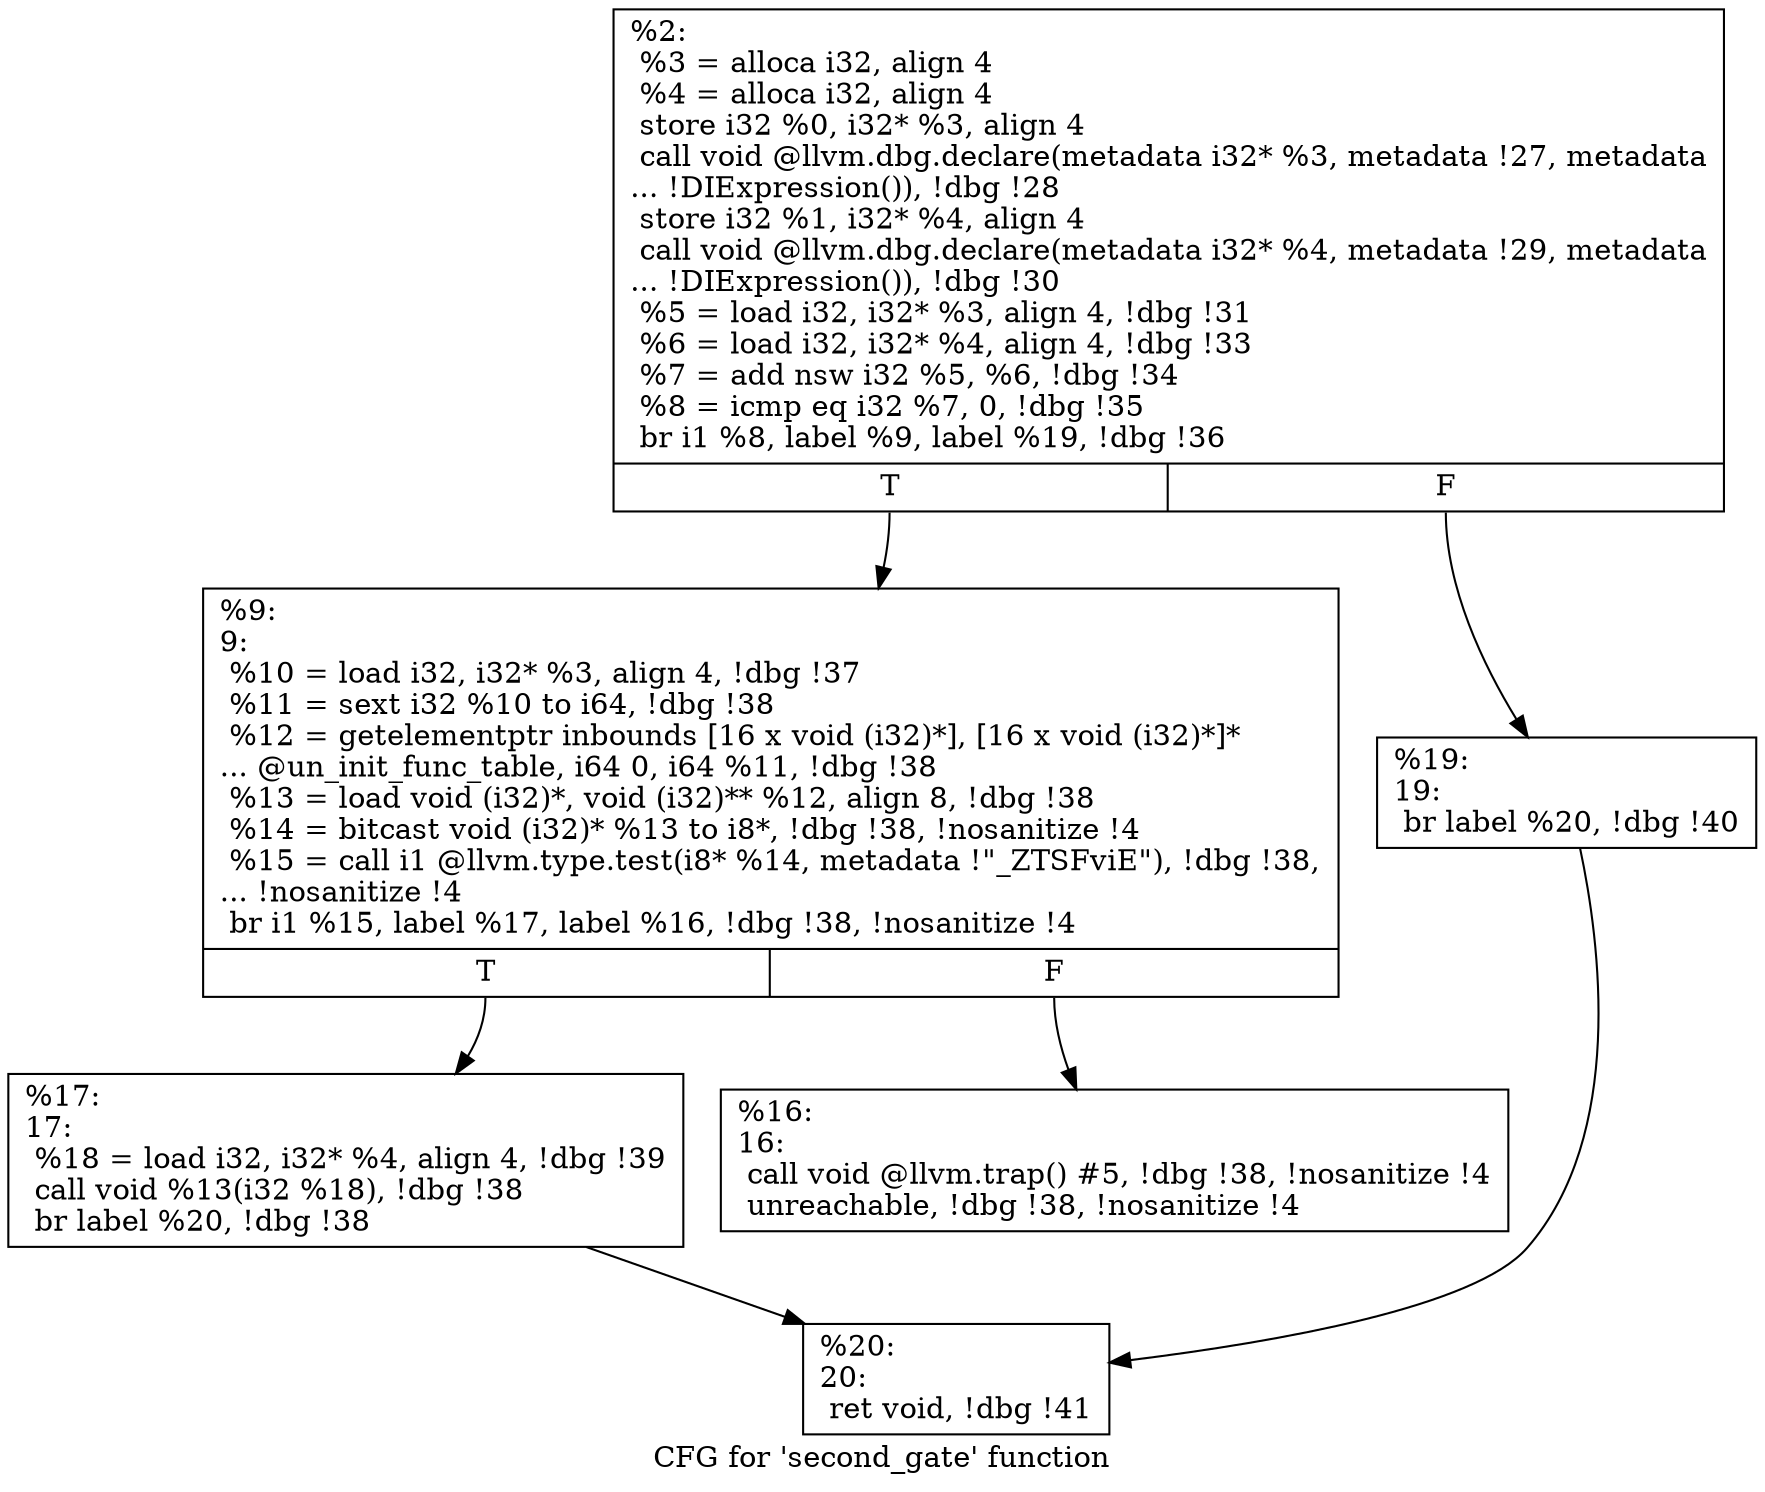 digraph "CFG for 'second_gate' function" {
	label="CFG for 'second_gate' function";

	Node0x1cea150 [shape=record,label="{%2:\l  %3 = alloca i32, align 4\l  %4 = alloca i32, align 4\l  store i32 %0, i32* %3, align 4\l  call void @llvm.dbg.declare(metadata i32* %3, metadata !27, metadata\l... !DIExpression()), !dbg !28\l  store i32 %1, i32* %4, align 4\l  call void @llvm.dbg.declare(metadata i32* %4, metadata !29, metadata\l... !DIExpression()), !dbg !30\l  %5 = load i32, i32* %3, align 4, !dbg !31\l  %6 = load i32, i32* %4, align 4, !dbg !33\l  %7 = add nsw i32 %5, %6, !dbg !34\l  %8 = icmp eq i32 %7, 0, !dbg !35\l  br i1 %8, label %9, label %19, !dbg !36\l|{<s0>T|<s1>F}}"];
	Node0x1cea150:s0 -> Node0x1cea2d0;
	Node0x1cea150:s1 -> Node0x1cebde0;
	Node0x1cea2d0 [shape=record,label="{%9:\l9:                                                \l  %10 = load i32, i32* %3, align 4, !dbg !37\l  %11 = sext i32 %10 to i64, !dbg !38\l  %12 = getelementptr inbounds [16 x void (i32)*], [16 x void (i32)*]*\l... @un_init_func_table, i64 0, i64 %11, !dbg !38\l  %13 = load void (i32)*, void (i32)** %12, align 8, !dbg !38\l  %14 = bitcast void (i32)* %13 to i8*, !dbg !38, !nosanitize !4\l  %15 = call i1 @llvm.type.test(i8* %14, metadata !\"_ZTSFviE\"), !dbg !38,\l... !nosanitize !4\l  br i1 %15, label %17, label %16, !dbg !38, !nosanitize !4\l|{<s0>T|<s1>F}}"];
	Node0x1cea2d0:s0 -> Node0x1cef340;
	Node0x1cea2d0:s1 -> Node0x1cef3d0;
	Node0x1cef3d0 [shape=record,label="{%16:\l16:                                               \l  call void @llvm.trap() #5, !dbg !38, !nosanitize !4\l  unreachable, !dbg !38, !nosanitize !4\l}"];
	Node0x1cef340 [shape=record,label="{%17:\l17:                                               \l  %18 = load i32, i32* %4, align 4, !dbg !39\l  call void %13(i32 %18), !dbg !38\l  br label %20, !dbg !38\l}"];
	Node0x1cef340 -> Node0x1cef930;
	Node0x1cebde0 [shape=record,label="{%19:\l19:                                               \l  br label %20, !dbg !40\l}"];
	Node0x1cebde0 -> Node0x1cef930;
	Node0x1cef930 [shape=record,label="{%20:\l20:                                               \l  ret void, !dbg !41\l}"];
}
